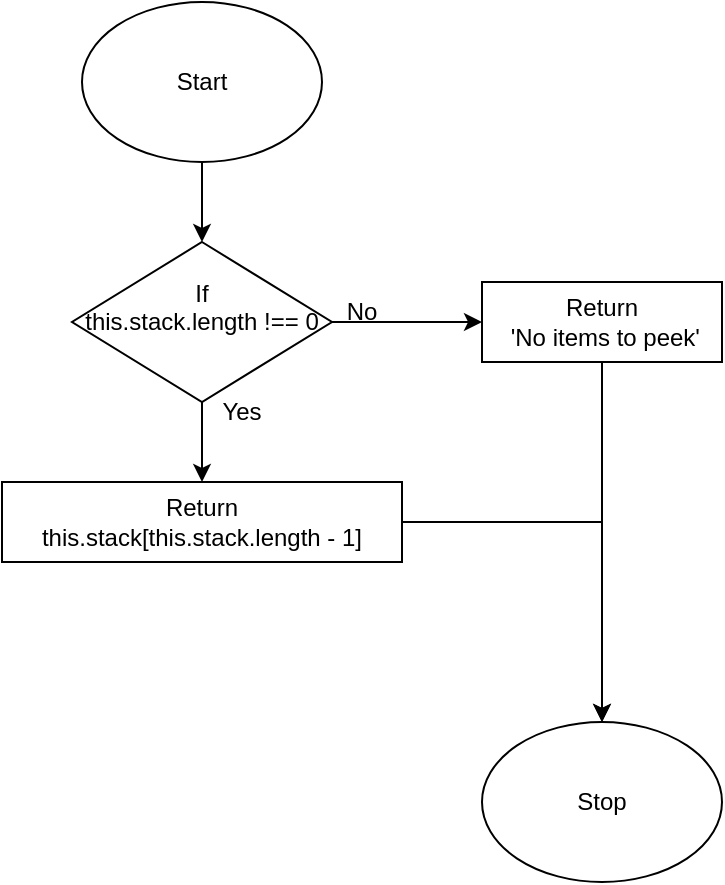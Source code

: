 <mxfile>
    <diagram id="qLq6366RUZePQWjVv03T" name="Page-1">
        <mxGraphModel dx="247" dy="749" grid="1" gridSize="10" guides="1" tooltips="1" connect="1" arrows="1" fold="1" page="1" pageScale="1" pageWidth="827" pageHeight="1169" math="0" shadow="0">
            <root>
                <mxCell id="0"/>
                <mxCell id="1" parent="0"/>
                <mxCell id="76" style="edgeStyle=none;html=1;entryX=0.5;entryY=0;entryDx=0;entryDy=0;" edge="1" parent="1" source="5" target="41">
                    <mxGeometry relative="1" as="geometry"/>
                </mxCell>
                <mxCell id="5" value="Start" style="ellipse;whiteSpace=wrap;html=1;" vertex="1" parent="1">
                    <mxGeometry x="880" y="320" width="120" height="80" as="geometry"/>
                </mxCell>
                <mxCell id="19" value="Stop" style="ellipse;whiteSpace=wrap;html=1;" vertex="1" parent="1">
                    <mxGeometry x="1080" y="680" width="120" height="80" as="geometry"/>
                </mxCell>
                <mxCell id="81" style="edgeStyle=none;rounded=0;html=1;entryX=0.5;entryY=0;entryDx=0;entryDy=0;exitX=1;exitY=0.5;exitDx=0;exitDy=0;" edge="1" parent="1" source="23" target="19">
                    <mxGeometry relative="1" as="geometry">
                        <Array as="points">
                            <mxPoint x="1140" y="580"/>
                        </Array>
                    </mxGeometry>
                </mxCell>
                <mxCell id="23" value="Return&lt;br&gt;this.stack[this.stack.length - 1]" style="rounded=0;whiteSpace=wrap;html=1;" vertex="1" parent="1">
                    <mxGeometry x="840" y="560" width="200" height="40" as="geometry"/>
                </mxCell>
                <mxCell id="80" style="edgeStyle=none;html=1;entryX=0.5;entryY=0;entryDx=0;entryDy=0;rounded=0;" edge="1" parent="1" source="35" target="19">
                    <mxGeometry relative="1" as="geometry"/>
                </mxCell>
                <mxCell id="35" value="Return&lt;br&gt;&amp;nbsp;'No items to peek'" style="rounded=0;whiteSpace=wrap;html=1;" vertex="1" parent="1">
                    <mxGeometry x="1080" y="460" width="120" height="40" as="geometry"/>
                </mxCell>
                <mxCell id="78" style="edgeStyle=none;html=1;entryX=0.5;entryY=0;entryDx=0;entryDy=0;" edge="1" parent="1" source="41" target="23">
                    <mxGeometry relative="1" as="geometry"/>
                </mxCell>
                <mxCell id="79" style="edgeStyle=none;html=1;entryX=0;entryY=0.5;entryDx=0;entryDy=0;" edge="1" parent="1" source="41" target="35">
                    <mxGeometry relative="1" as="geometry"/>
                </mxCell>
                <mxCell id="41" value="&lt;div&gt;If&lt;/div&gt;&lt;div&gt;this.stack.length !== 0&lt;/div&gt;&lt;div&gt;&amp;nbsp;&lt;/div&gt;" style="rhombus;whiteSpace=wrap;html=1;" vertex="1" parent="1">
                    <mxGeometry x="875" y="440" width="130" height="80" as="geometry"/>
                </mxCell>
                <mxCell id="65" value="Yes" style="text;html=1;strokeColor=none;fillColor=none;align=center;verticalAlign=middle;whiteSpace=wrap;rounded=0;" vertex="1" parent="1">
                    <mxGeometry x="940" y="520" width="40" height="10" as="geometry"/>
                </mxCell>
                <mxCell id="70" value="No" style="text;html=1;strokeColor=none;fillColor=none;align=center;verticalAlign=middle;whiteSpace=wrap;rounded=0;" vertex="1" parent="1">
                    <mxGeometry x="1005" y="470" width="30" height="10" as="geometry"/>
                </mxCell>
            </root>
        </mxGraphModel>
    </diagram>
</mxfile>